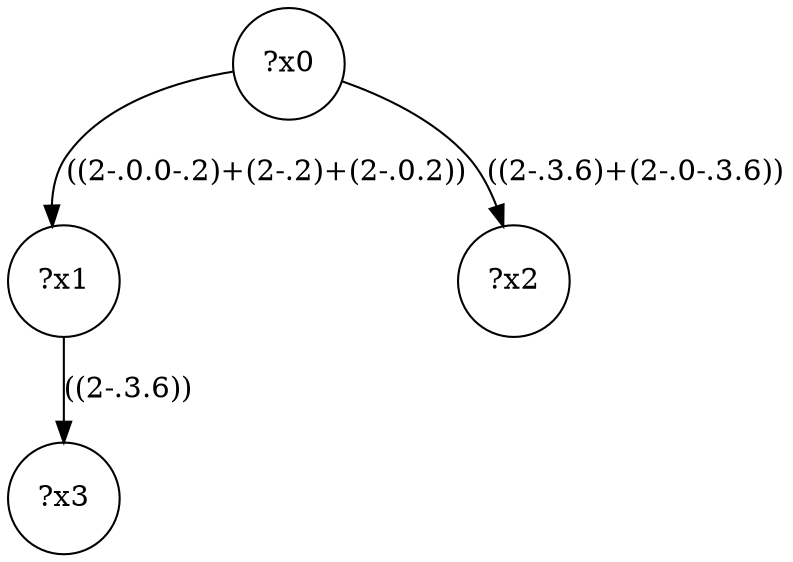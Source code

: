 digraph g {
	x0 [shape=circle, label="?x0"];
	x1 [shape=circle, label="?x1"];
	x0 -> x1 [label="((2-.0.0-.2)+(2-.2)+(2-.0.2))"];
	x2 [shape=circle, label="?x2"];
	x0 -> x2 [label="((2-.3.6)+(2-.0-.3.6))"];
	x3 [shape=circle, label="?x3"];
	x1 -> x3 [label="((2-.3.6))"];
}
